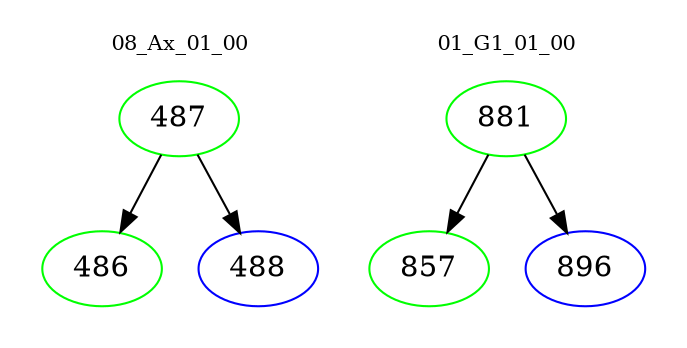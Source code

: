 digraph{
subgraph cluster_0 {
color = white
label = "08_Ax_01_00";
fontsize=10;
T0_487 [label="487", color="green"]
T0_487 -> T0_486 [color="black"]
T0_486 [label="486", color="green"]
T0_487 -> T0_488 [color="black"]
T0_488 [label="488", color="blue"]
}
subgraph cluster_1 {
color = white
label = "01_G1_01_00";
fontsize=10;
T1_881 [label="881", color="green"]
T1_881 -> T1_857 [color="black"]
T1_857 [label="857", color="green"]
T1_881 -> T1_896 [color="black"]
T1_896 [label="896", color="blue"]
}
}
